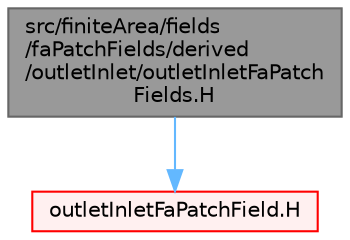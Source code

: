 digraph "src/finiteArea/fields/faPatchFields/derived/outletInlet/outletInletFaPatchFields.H"
{
 // LATEX_PDF_SIZE
  bgcolor="transparent";
  edge [fontname=Helvetica,fontsize=10,labelfontname=Helvetica,labelfontsize=10];
  node [fontname=Helvetica,fontsize=10,shape=box,height=0.2,width=0.4];
  Node1 [id="Node000001",label="src/finiteArea/fields\l/faPatchFields/derived\l/outletInlet/outletInletFaPatch\lFields.H",height=0.2,width=0.4,color="gray40", fillcolor="grey60", style="filled", fontcolor="black",tooltip=" "];
  Node1 -> Node2 [id="edge1_Node000001_Node000002",color="steelblue1",style="solid",tooltip=" "];
  Node2 [id="Node000002",label="outletInletFaPatchField.H",height=0.2,width=0.4,color="red", fillcolor="#FFF0F0", style="filled",URL="$outletInletFaPatchField_8H.html",tooltip=" "];
}
